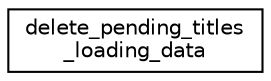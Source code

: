 digraph "Graphical Class Hierarchy"
{
  edge [fontname="Helvetica",fontsize="10",labelfontname="Helvetica",labelfontsize="10"];
  node [fontname="Helvetica",fontsize="10",shape=record];
  rankdir="LR";
  Node1 [label="delete_pending_titles\l_loading_data",height=0.2,width=0.4,color="black", fillcolor="white", style="filled",URL="$structdelete__pending__titles__loading__data.html"];
}
